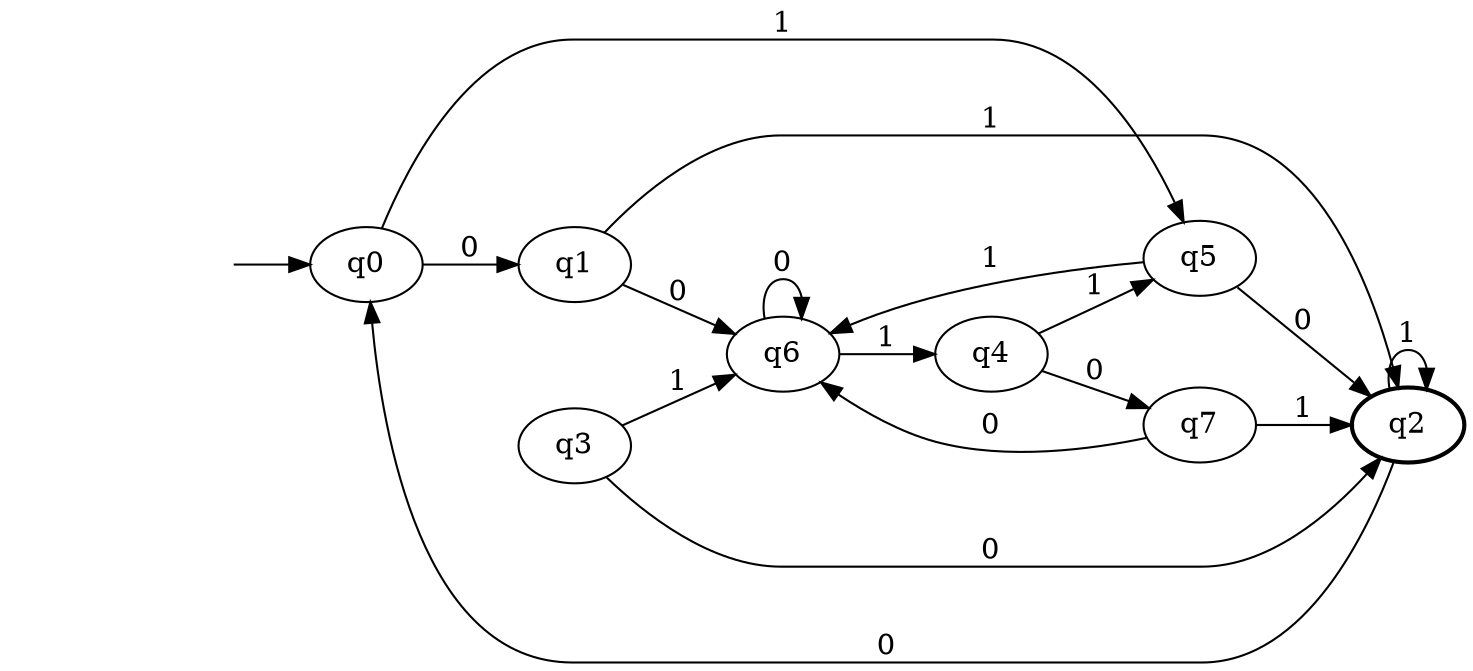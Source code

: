 digraph afd_ini  { rankdir=LR;
	_invisible [style="invis"];
	q0;
	q1;
	q2 [penwidth="2"];
	q3;
	q4;
	q5;
	q6;
	q7;
	_invisible -> q0 ;
	q0 -> q1 [label="0"];
	q0 -> q5 [label="1"];
	q1 -> q6 [label="0"];
	q1 -> q2 [label="1"];
	q2 -> q0 [label="0"];
	q2 -> q2 [label="1"];
	q3 -> q2 [label="0"];
	q3 -> q6 [label="1"];
	q4 -> q7 [label="0"];
	q4 -> q5 [label="1"];
	q5 -> q2 [label="0"];
	q5 -> q6 [label="1"];
	q6 -> q6 [label="0"];
	q6 -> q4 [label="1"];
	q7 -> q6 [label="0"];
	q7 -> q2 [label="1"];
}